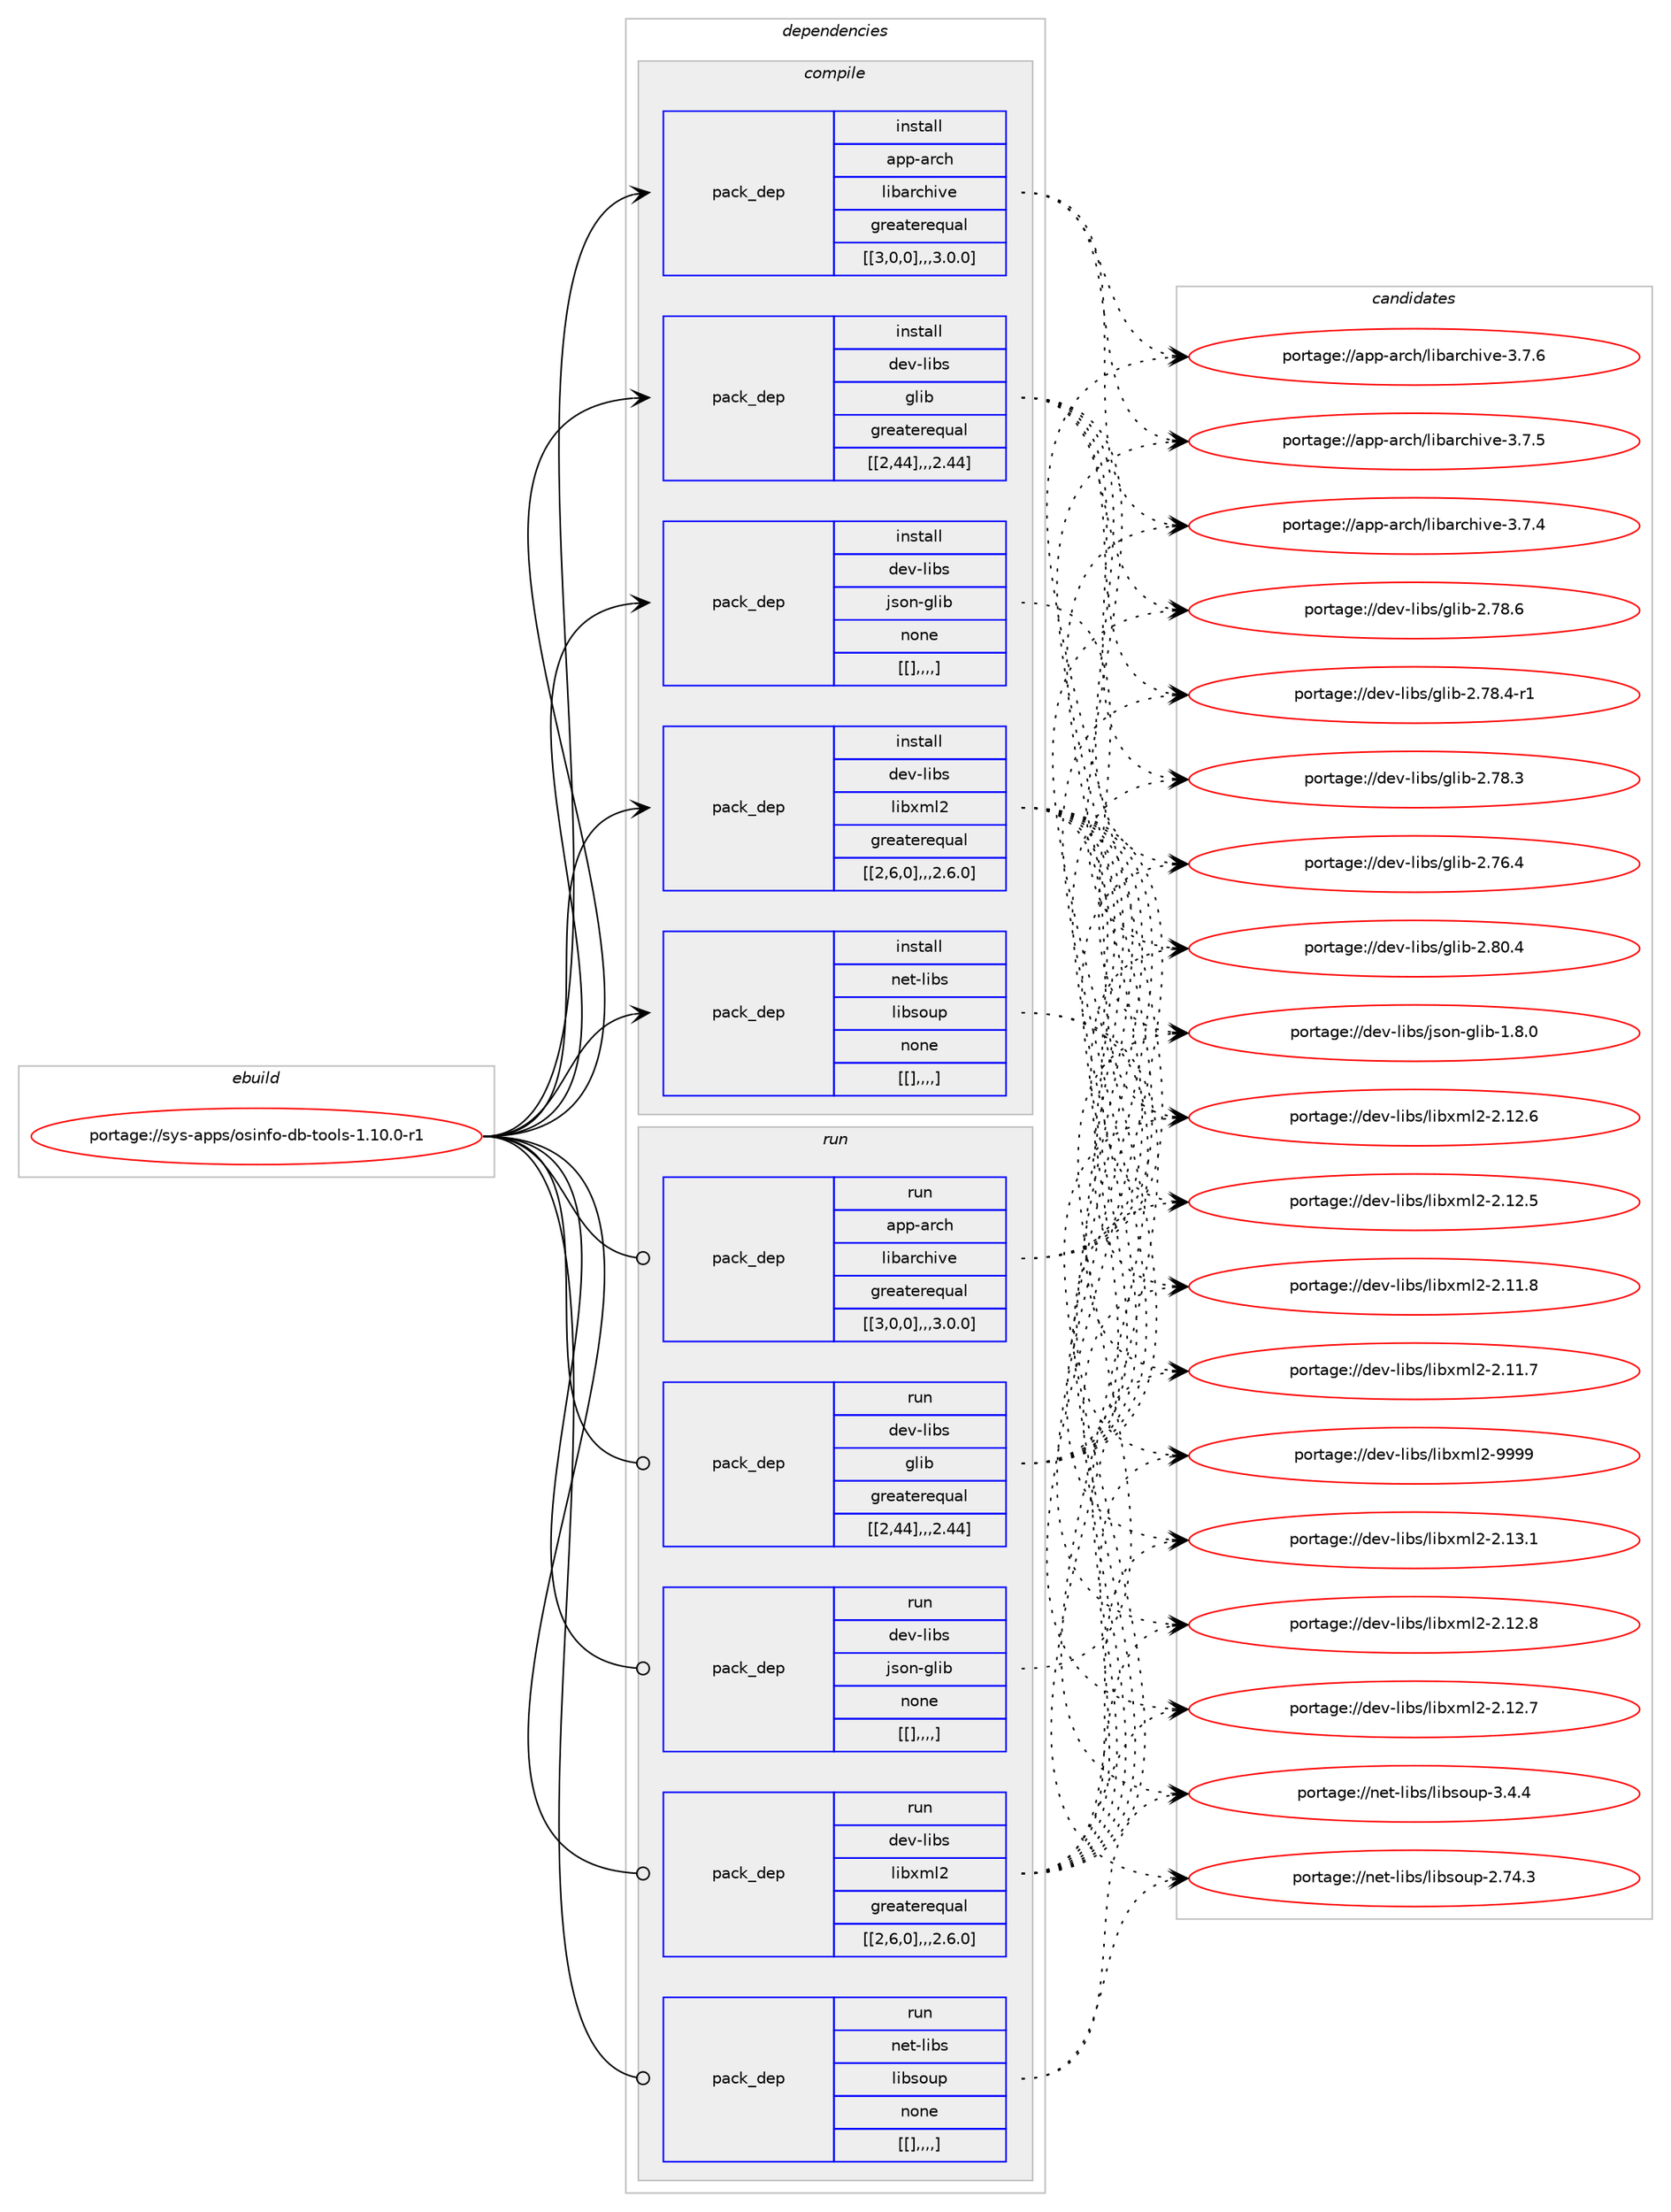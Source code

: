 digraph prolog {

# *************
# Graph options
# *************

newrank=true;
concentrate=true;
compound=true;
graph [rankdir=LR,fontname=Helvetica,fontsize=10,ranksep=1.5];#, ranksep=2.5, nodesep=0.2];
edge  [arrowhead=vee];
node  [fontname=Helvetica,fontsize=10];

# **********
# The ebuild
# **********

subgraph cluster_leftcol {
color=gray;
label=<<i>ebuild</i>>;
id [label="portage://sys-apps/osinfo-db-tools-1.10.0-r1", color=red, width=4, href="../sys-apps/osinfo-db-tools-1.10.0-r1.svg"];
}

# ****************
# The dependencies
# ****************

subgraph cluster_midcol {
color=gray;
label=<<i>dependencies</i>>;
subgraph cluster_compile {
fillcolor="#eeeeee";
style=filled;
label=<<i>compile</i>>;
subgraph pack10706 {
dependency17107 [label=<<TABLE BORDER="0" CELLBORDER="1" CELLSPACING="0" CELLPADDING="4" WIDTH="220"><TR><TD ROWSPAN="6" CELLPADDING="30">pack_dep</TD></TR><TR><TD WIDTH="110">install</TD></TR><TR><TD>app-arch</TD></TR><TR><TD>libarchive</TD></TR><TR><TD>greaterequal</TD></TR><TR><TD>[[3,0,0],,,3.0.0]</TD></TR></TABLE>>, shape=none, color=blue];
}
id:e -> dependency17107:w [weight=20,style="solid",arrowhead="vee"];
subgraph pack10707 {
dependency17108 [label=<<TABLE BORDER="0" CELLBORDER="1" CELLSPACING="0" CELLPADDING="4" WIDTH="220"><TR><TD ROWSPAN="6" CELLPADDING="30">pack_dep</TD></TR><TR><TD WIDTH="110">install</TD></TR><TR><TD>dev-libs</TD></TR><TR><TD>glib</TD></TR><TR><TD>greaterequal</TD></TR><TR><TD>[[2,44],,,2.44]</TD></TR></TABLE>>, shape=none, color=blue];
}
id:e -> dependency17108:w [weight=20,style="solid",arrowhead="vee"];
subgraph pack10708 {
dependency17109 [label=<<TABLE BORDER="0" CELLBORDER="1" CELLSPACING="0" CELLPADDING="4" WIDTH="220"><TR><TD ROWSPAN="6" CELLPADDING="30">pack_dep</TD></TR><TR><TD WIDTH="110">install</TD></TR><TR><TD>dev-libs</TD></TR><TR><TD>json-glib</TD></TR><TR><TD>none</TD></TR><TR><TD>[[],,,,]</TD></TR></TABLE>>, shape=none, color=blue];
}
id:e -> dependency17109:w [weight=20,style="solid",arrowhead="vee"];
subgraph pack10709 {
dependency17110 [label=<<TABLE BORDER="0" CELLBORDER="1" CELLSPACING="0" CELLPADDING="4" WIDTH="220"><TR><TD ROWSPAN="6" CELLPADDING="30">pack_dep</TD></TR><TR><TD WIDTH="110">install</TD></TR><TR><TD>dev-libs</TD></TR><TR><TD>libxml2</TD></TR><TR><TD>greaterequal</TD></TR><TR><TD>[[2,6,0],,,2.6.0]</TD></TR></TABLE>>, shape=none, color=blue];
}
id:e -> dependency17110:w [weight=20,style="solid",arrowhead="vee"];
subgraph pack10710 {
dependency17111 [label=<<TABLE BORDER="0" CELLBORDER="1" CELLSPACING="0" CELLPADDING="4" WIDTH="220"><TR><TD ROWSPAN="6" CELLPADDING="30">pack_dep</TD></TR><TR><TD WIDTH="110">install</TD></TR><TR><TD>net-libs</TD></TR><TR><TD>libsoup</TD></TR><TR><TD>none</TD></TR><TR><TD>[[],,,,]</TD></TR></TABLE>>, shape=none, color=blue];
}
id:e -> dependency17111:w [weight=20,style="solid",arrowhead="vee"];
}
subgraph cluster_compileandrun {
fillcolor="#eeeeee";
style=filled;
label=<<i>compile and run</i>>;
}
subgraph cluster_run {
fillcolor="#eeeeee";
style=filled;
label=<<i>run</i>>;
subgraph pack10711 {
dependency17112 [label=<<TABLE BORDER="0" CELLBORDER="1" CELLSPACING="0" CELLPADDING="4" WIDTH="220"><TR><TD ROWSPAN="6" CELLPADDING="30">pack_dep</TD></TR><TR><TD WIDTH="110">run</TD></TR><TR><TD>app-arch</TD></TR><TR><TD>libarchive</TD></TR><TR><TD>greaterequal</TD></TR><TR><TD>[[3,0,0],,,3.0.0]</TD></TR></TABLE>>, shape=none, color=blue];
}
id:e -> dependency17112:w [weight=20,style="solid",arrowhead="odot"];
subgraph pack10712 {
dependency17113 [label=<<TABLE BORDER="0" CELLBORDER="1" CELLSPACING="0" CELLPADDING="4" WIDTH="220"><TR><TD ROWSPAN="6" CELLPADDING="30">pack_dep</TD></TR><TR><TD WIDTH="110">run</TD></TR><TR><TD>dev-libs</TD></TR><TR><TD>glib</TD></TR><TR><TD>greaterequal</TD></TR><TR><TD>[[2,44],,,2.44]</TD></TR></TABLE>>, shape=none, color=blue];
}
id:e -> dependency17113:w [weight=20,style="solid",arrowhead="odot"];
subgraph pack10713 {
dependency17114 [label=<<TABLE BORDER="0" CELLBORDER="1" CELLSPACING="0" CELLPADDING="4" WIDTH="220"><TR><TD ROWSPAN="6" CELLPADDING="30">pack_dep</TD></TR><TR><TD WIDTH="110">run</TD></TR><TR><TD>dev-libs</TD></TR><TR><TD>json-glib</TD></TR><TR><TD>none</TD></TR><TR><TD>[[],,,,]</TD></TR></TABLE>>, shape=none, color=blue];
}
id:e -> dependency17114:w [weight=20,style="solid",arrowhead="odot"];
subgraph pack10714 {
dependency17115 [label=<<TABLE BORDER="0" CELLBORDER="1" CELLSPACING="0" CELLPADDING="4" WIDTH="220"><TR><TD ROWSPAN="6" CELLPADDING="30">pack_dep</TD></TR><TR><TD WIDTH="110">run</TD></TR><TR><TD>dev-libs</TD></TR><TR><TD>libxml2</TD></TR><TR><TD>greaterequal</TD></TR><TR><TD>[[2,6,0],,,2.6.0]</TD></TR></TABLE>>, shape=none, color=blue];
}
id:e -> dependency17115:w [weight=20,style="solid",arrowhead="odot"];
subgraph pack10715 {
dependency17116 [label=<<TABLE BORDER="0" CELLBORDER="1" CELLSPACING="0" CELLPADDING="4" WIDTH="220"><TR><TD ROWSPAN="6" CELLPADDING="30">pack_dep</TD></TR><TR><TD WIDTH="110">run</TD></TR><TR><TD>net-libs</TD></TR><TR><TD>libsoup</TD></TR><TR><TD>none</TD></TR><TR><TD>[[],,,,]</TD></TR></TABLE>>, shape=none, color=blue];
}
id:e -> dependency17116:w [weight=20,style="solid",arrowhead="odot"];
}
}

# **************
# The candidates
# **************

subgraph cluster_choices {
rank=same;
color=gray;
label=<<i>candidates</i>>;

subgraph choice10706 {
color=black;
nodesep=1;
choice9711211245971149910447108105989711499104105118101455146554654 [label="portage://app-arch/libarchive-3.7.6", color=red, width=4,href="../app-arch/libarchive-3.7.6.svg"];
choice9711211245971149910447108105989711499104105118101455146554653 [label="portage://app-arch/libarchive-3.7.5", color=red, width=4,href="../app-arch/libarchive-3.7.5.svg"];
choice9711211245971149910447108105989711499104105118101455146554652 [label="portage://app-arch/libarchive-3.7.4", color=red, width=4,href="../app-arch/libarchive-3.7.4.svg"];
dependency17107:e -> choice9711211245971149910447108105989711499104105118101455146554654:w [style=dotted,weight="100"];
dependency17107:e -> choice9711211245971149910447108105989711499104105118101455146554653:w [style=dotted,weight="100"];
dependency17107:e -> choice9711211245971149910447108105989711499104105118101455146554652:w [style=dotted,weight="100"];
}
subgraph choice10707 {
color=black;
nodesep=1;
choice1001011184510810598115471031081059845504656484652 [label="portage://dev-libs/glib-2.80.4", color=red, width=4,href="../dev-libs/glib-2.80.4.svg"];
choice1001011184510810598115471031081059845504655564654 [label="portage://dev-libs/glib-2.78.6", color=red, width=4,href="../dev-libs/glib-2.78.6.svg"];
choice10010111845108105981154710310810598455046555646524511449 [label="portage://dev-libs/glib-2.78.4-r1", color=red, width=4,href="../dev-libs/glib-2.78.4-r1.svg"];
choice1001011184510810598115471031081059845504655564651 [label="portage://dev-libs/glib-2.78.3", color=red, width=4,href="../dev-libs/glib-2.78.3.svg"];
choice1001011184510810598115471031081059845504655544652 [label="portage://dev-libs/glib-2.76.4", color=red, width=4,href="../dev-libs/glib-2.76.4.svg"];
dependency17108:e -> choice1001011184510810598115471031081059845504656484652:w [style=dotted,weight="100"];
dependency17108:e -> choice1001011184510810598115471031081059845504655564654:w [style=dotted,weight="100"];
dependency17108:e -> choice10010111845108105981154710310810598455046555646524511449:w [style=dotted,weight="100"];
dependency17108:e -> choice1001011184510810598115471031081059845504655564651:w [style=dotted,weight="100"];
dependency17108:e -> choice1001011184510810598115471031081059845504655544652:w [style=dotted,weight="100"];
}
subgraph choice10708 {
color=black;
nodesep=1;
choice1001011184510810598115471061151111104510310810598454946564648 [label="portage://dev-libs/json-glib-1.8.0", color=red, width=4,href="../dev-libs/json-glib-1.8.0.svg"];
dependency17109:e -> choice1001011184510810598115471061151111104510310810598454946564648:w [style=dotted,weight="100"];
}
subgraph choice10709 {
color=black;
nodesep=1;
choice10010111845108105981154710810598120109108504557575757 [label="portage://dev-libs/libxml2-9999", color=red, width=4,href="../dev-libs/libxml2-9999.svg"];
choice100101118451081059811547108105981201091085045504649514649 [label="portage://dev-libs/libxml2-2.13.1", color=red, width=4,href="../dev-libs/libxml2-2.13.1.svg"];
choice100101118451081059811547108105981201091085045504649504656 [label="portage://dev-libs/libxml2-2.12.8", color=red, width=4,href="../dev-libs/libxml2-2.12.8.svg"];
choice100101118451081059811547108105981201091085045504649504655 [label="portage://dev-libs/libxml2-2.12.7", color=red, width=4,href="../dev-libs/libxml2-2.12.7.svg"];
choice100101118451081059811547108105981201091085045504649504654 [label="portage://dev-libs/libxml2-2.12.6", color=red, width=4,href="../dev-libs/libxml2-2.12.6.svg"];
choice100101118451081059811547108105981201091085045504649504653 [label="portage://dev-libs/libxml2-2.12.5", color=red, width=4,href="../dev-libs/libxml2-2.12.5.svg"];
choice100101118451081059811547108105981201091085045504649494656 [label="portage://dev-libs/libxml2-2.11.8", color=red, width=4,href="../dev-libs/libxml2-2.11.8.svg"];
choice100101118451081059811547108105981201091085045504649494655 [label="portage://dev-libs/libxml2-2.11.7", color=red, width=4,href="../dev-libs/libxml2-2.11.7.svg"];
dependency17110:e -> choice10010111845108105981154710810598120109108504557575757:w [style=dotted,weight="100"];
dependency17110:e -> choice100101118451081059811547108105981201091085045504649514649:w [style=dotted,weight="100"];
dependency17110:e -> choice100101118451081059811547108105981201091085045504649504656:w [style=dotted,weight="100"];
dependency17110:e -> choice100101118451081059811547108105981201091085045504649504655:w [style=dotted,weight="100"];
dependency17110:e -> choice100101118451081059811547108105981201091085045504649504654:w [style=dotted,weight="100"];
dependency17110:e -> choice100101118451081059811547108105981201091085045504649504653:w [style=dotted,weight="100"];
dependency17110:e -> choice100101118451081059811547108105981201091085045504649494656:w [style=dotted,weight="100"];
dependency17110:e -> choice100101118451081059811547108105981201091085045504649494655:w [style=dotted,weight="100"];
}
subgraph choice10710 {
color=black;
nodesep=1;
choice11010111645108105981154710810598115111117112455146524652 [label="portage://net-libs/libsoup-3.4.4", color=red, width=4,href="../net-libs/libsoup-3.4.4.svg"];
choice1101011164510810598115471081059811511111711245504655524651 [label="portage://net-libs/libsoup-2.74.3", color=red, width=4,href="../net-libs/libsoup-2.74.3.svg"];
dependency17111:e -> choice11010111645108105981154710810598115111117112455146524652:w [style=dotted,weight="100"];
dependency17111:e -> choice1101011164510810598115471081059811511111711245504655524651:w [style=dotted,weight="100"];
}
subgraph choice10711 {
color=black;
nodesep=1;
choice9711211245971149910447108105989711499104105118101455146554654 [label="portage://app-arch/libarchive-3.7.6", color=red, width=4,href="../app-arch/libarchive-3.7.6.svg"];
choice9711211245971149910447108105989711499104105118101455146554653 [label="portage://app-arch/libarchive-3.7.5", color=red, width=4,href="../app-arch/libarchive-3.7.5.svg"];
choice9711211245971149910447108105989711499104105118101455146554652 [label="portage://app-arch/libarchive-3.7.4", color=red, width=4,href="../app-arch/libarchive-3.7.4.svg"];
dependency17112:e -> choice9711211245971149910447108105989711499104105118101455146554654:w [style=dotted,weight="100"];
dependency17112:e -> choice9711211245971149910447108105989711499104105118101455146554653:w [style=dotted,weight="100"];
dependency17112:e -> choice9711211245971149910447108105989711499104105118101455146554652:w [style=dotted,weight="100"];
}
subgraph choice10712 {
color=black;
nodesep=1;
choice1001011184510810598115471031081059845504656484652 [label="portage://dev-libs/glib-2.80.4", color=red, width=4,href="../dev-libs/glib-2.80.4.svg"];
choice1001011184510810598115471031081059845504655564654 [label="portage://dev-libs/glib-2.78.6", color=red, width=4,href="../dev-libs/glib-2.78.6.svg"];
choice10010111845108105981154710310810598455046555646524511449 [label="portage://dev-libs/glib-2.78.4-r1", color=red, width=4,href="../dev-libs/glib-2.78.4-r1.svg"];
choice1001011184510810598115471031081059845504655564651 [label="portage://dev-libs/glib-2.78.3", color=red, width=4,href="../dev-libs/glib-2.78.3.svg"];
choice1001011184510810598115471031081059845504655544652 [label="portage://dev-libs/glib-2.76.4", color=red, width=4,href="../dev-libs/glib-2.76.4.svg"];
dependency17113:e -> choice1001011184510810598115471031081059845504656484652:w [style=dotted,weight="100"];
dependency17113:e -> choice1001011184510810598115471031081059845504655564654:w [style=dotted,weight="100"];
dependency17113:e -> choice10010111845108105981154710310810598455046555646524511449:w [style=dotted,weight="100"];
dependency17113:e -> choice1001011184510810598115471031081059845504655564651:w [style=dotted,weight="100"];
dependency17113:e -> choice1001011184510810598115471031081059845504655544652:w [style=dotted,weight="100"];
}
subgraph choice10713 {
color=black;
nodesep=1;
choice1001011184510810598115471061151111104510310810598454946564648 [label="portage://dev-libs/json-glib-1.8.0", color=red, width=4,href="../dev-libs/json-glib-1.8.0.svg"];
dependency17114:e -> choice1001011184510810598115471061151111104510310810598454946564648:w [style=dotted,weight="100"];
}
subgraph choice10714 {
color=black;
nodesep=1;
choice10010111845108105981154710810598120109108504557575757 [label="portage://dev-libs/libxml2-9999", color=red, width=4,href="../dev-libs/libxml2-9999.svg"];
choice100101118451081059811547108105981201091085045504649514649 [label="portage://dev-libs/libxml2-2.13.1", color=red, width=4,href="../dev-libs/libxml2-2.13.1.svg"];
choice100101118451081059811547108105981201091085045504649504656 [label="portage://dev-libs/libxml2-2.12.8", color=red, width=4,href="../dev-libs/libxml2-2.12.8.svg"];
choice100101118451081059811547108105981201091085045504649504655 [label="portage://dev-libs/libxml2-2.12.7", color=red, width=4,href="../dev-libs/libxml2-2.12.7.svg"];
choice100101118451081059811547108105981201091085045504649504654 [label="portage://dev-libs/libxml2-2.12.6", color=red, width=4,href="../dev-libs/libxml2-2.12.6.svg"];
choice100101118451081059811547108105981201091085045504649504653 [label="portage://dev-libs/libxml2-2.12.5", color=red, width=4,href="../dev-libs/libxml2-2.12.5.svg"];
choice100101118451081059811547108105981201091085045504649494656 [label="portage://dev-libs/libxml2-2.11.8", color=red, width=4,href="../dev-libs/libxml2-2.11.8.svg"];
choice100101118451081059811547108105981201091085045504649494655 [label="portage://dev-libs/libxml2-2.11.7", color=red, width=4,href="../dev-libs/libxml2-2.11.7.svg"];
dependency17115:e -> choice10010111845108105981154710810598120109108504557575757:w [style=dotted,weight="100"];
dependency17115:e -> choice100101118451081059811547108105981201091085045504649514649:w [style=dotted,weight="100"];
dependency17115:e -> choice100101118451081059811547108105981201091085045504649504656:w [style=dotted,weight="100"];
dependency17115:e -> choice100101118451081059811547108105981201091085045504649504655:w [style=dotted,weight="100"];
dependency17115:e -> choice100101118451081059811547108105981201091085045504649504654:w [style=dotted,weight="100"];
dependency17115:e -> choice100101118451081059811547108105981201091085045504649504653:w [style=dotted,weight="100"];
dependency17115:e -> choice100101118451081059811547108105981201091085045504649494656:w [style=dotted,weight="100"];
dependency17115:e -> choice100101118451081059811547108105981201091085045504649494655:w [style=dotted,weight="100"];
}
subgraph choice10715 {
color=black;
nodesep=1;
choice11010111645108105981154710810598115111117112455146524652 [label="portage://net-libs/libsoup-3.4.4", color=red, width=4,href="../net-libs/libsoup-3.4.4.svg"];
choice1101011164510810598115471081059811511111711245504655524651 [label="portage://net-libs/libsoup-2.74.3", color=red, width=4,href="../net-libs/libsoup-2.74.3.svg"];
dependency17116:e -> choice11010111645108105981154710810598115111117112455146524652:w [style=dotted,weight="100"];
dependency17116:e -> choice1101011164510810598115471081059811511111711245504655524651:w [style=dotted,weight="100"];
}
}

}
